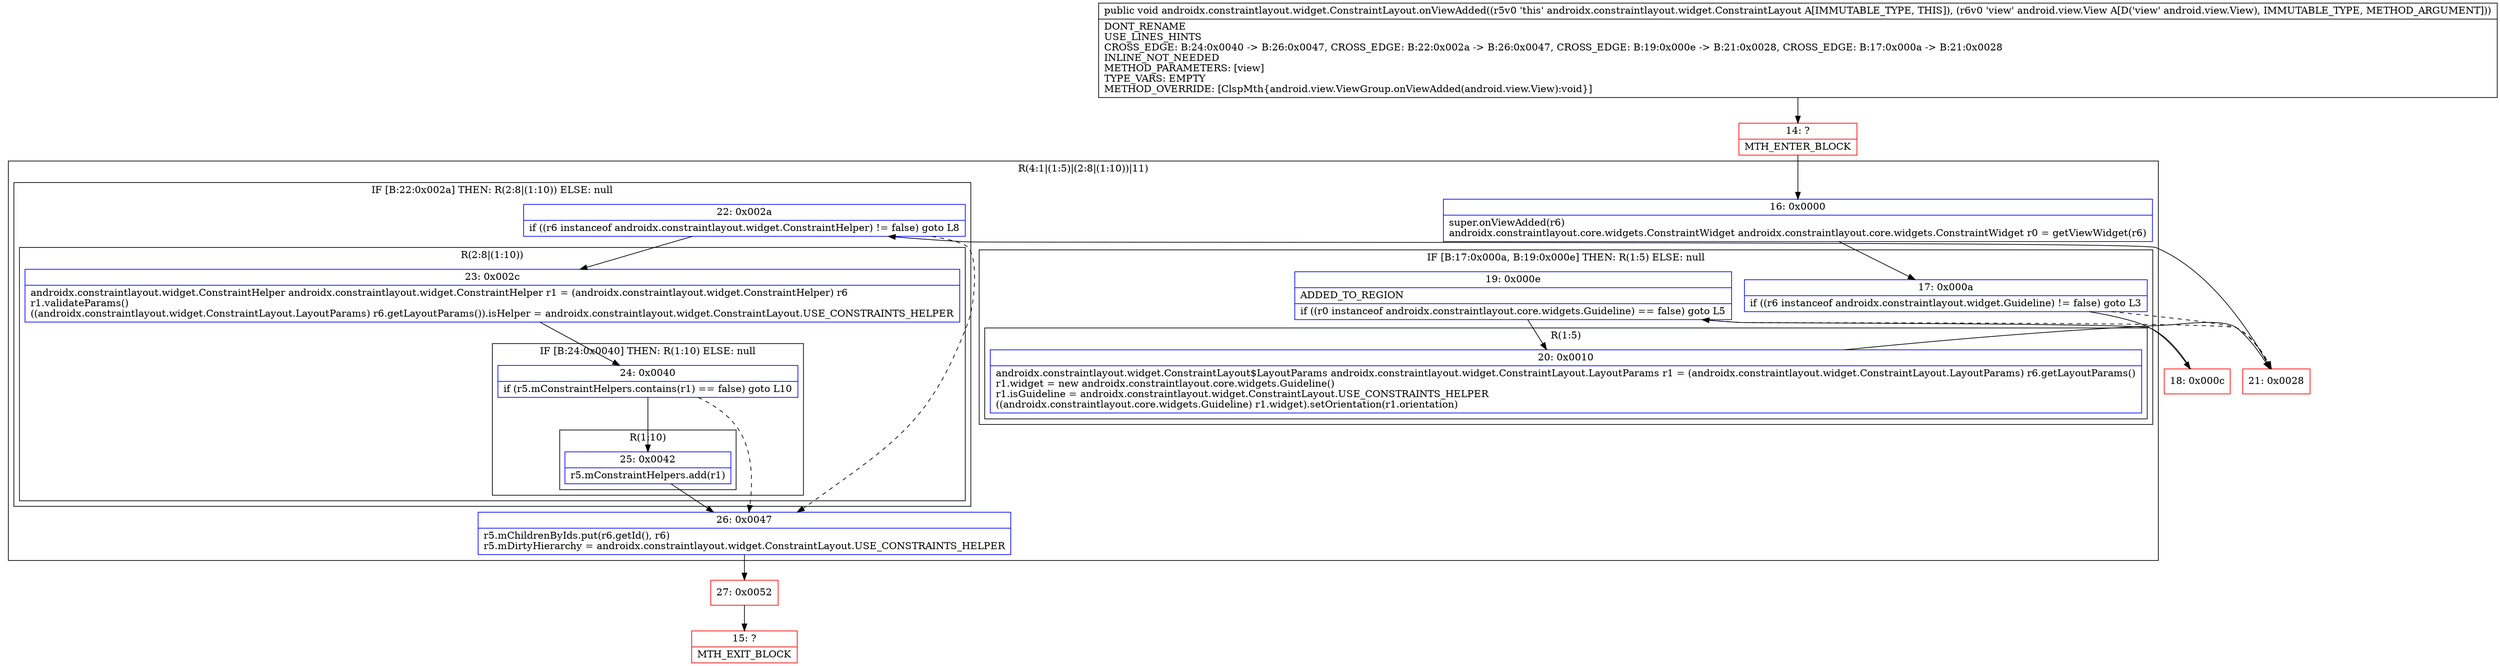 digraph "CFG forandroidx.constraintlayout.widget.ConstraintLayout.onViewAdded(Landroid\/view\/View;)V" {
subgraph cluster_Region_335276443 {
label = "R(4:1|(1:5)|(2:8|(1:10))|11)";
node [shape=record,color=blue];
Node_16 [shape=record,label="{16\:\ 0x0000|super.onViewAdded(r6)\landroidx.constraintlayout.core.widgets.ConstraintWidget androidx.constraintlayout.core.widgets.ConstraintWidget r0 = getViewWidget(r6)\l}"];
subgraph cluster_IfRegion_276964936 {
label = "IF [B:17:0x000a, B:19:0x000e] THEN: R(1:5) ELSE: null";
node [shape=record,color=blue];
Node_17 [shape=record,label="{17\:\ 0x000a|if ((r6 instanceof androidx.constraintlayout.widget.Guideline) != false) goto L3\l}"];
Node_19 [shape=record,label="{19\:\ 0x000e|ADDED_TO_REGION\l|if ((r0 instanceof androidx.constraintlayout.core.widgets.Guideline) == false) goto L5\l}"];
subgraph cluster_Region_138067770 {
label = "R(1:5)";
node [shape=record,color=blue];
Node_20 [shape=record,label="{20\:\ 0x0010|androidx.constraintlayout.widget.ConstraintLayout$LayoutParams androidx.constraintlayout.widget.ConstraintLayout.LayoutParams r1 = (androidx.constraintlayout.widget.ConstraintLayout.LayoutParams) r6.getLayoutParams()\lr1.widget = new androidx.constraintlayout.core.widgets.Guideline()\lr1.isGuideline = androidx.constraintlayout.widget.ConstraintLayout.USE_CONSTRAINTS_HELPER\l((androidx.constraintlayout.core.widgets.Guideline) r1.widget).setOrientation(r1.orientation)\l}"];
}
}
subgraph cluster_IfRegion_1810727131 {
label = "IF [B:22:0x002a] THEN: R(2:8|(1:10)) ELSE: null";
node [shape=record,color=blue];
Node_22 [shape=record,label="{22\:\ 0x002a|if ((r6 instanceof androidx.constraintlayout.widget.ConstraintHelper) != false) goto L8\l}"];
subgraph cluster_Region_1240733102 {
label = "R(2:8|(1:10))";
node [shape=record,color=blue];
Node_23 [shape=record,label="{23\:\ 0x002c|androidx.constraintlayout.widget.ConstraintHelper androidx.constraintlayout.widget.ConstraintHelper r1 = (androidx.constraintlayout.widget.ConstraintHelper) r6\lr1.validateParams()\l((androidx.constraintlayout.widget.ConstraintLayout.LayoutParams) r6.getLayoutParams()).isHelper = androidx.constraintlayout.widget.ConstraintLayout.USE_CONSTRAINTS_HELPER\l}"];
subgraph cluster_IfRegion_1173419569 {
label = "IF [B:24:0x0040] THEN: R(1:10) ELSE: null";
node [shape=record,color=blue];
Node_24 [shape=record,label="{24\:\ 0x0040|if (r5.mConstraintHelpers.contains(r1) == false) goto L10\l}"];
subgraph cluster_Region_160131109 {
label = "R(1:10)";
node [shape=record,color=blue];
Node_25 [shape=record,label="{25\:\ 0x0042|r5.mConstraintHelpers.add(r1)\l}"];
}
}
}
}
Node_26 [shape=record,label="{26\:\ 0x0047|r5.mChildrenByIds.put(r6.getId(), r6)\lr5.mDirtyHierarchy = androidx.constraintlayout.widget.ConstraintLayout.USE_CONSTRAINTS_HELPER\l}"];
}
Node_14 [shape=record,color=red,label="{14\:\ ?|MTH_ENTER_BLOCK\l}"];
Node_18 [shape=record,color=red,label="{18\:\ 0x000c}"];
Node_21 [shape=record,color=red,label="{21\:\ 0x0028}"];
Node_27 [shape=record,color=red,label="{27\:\ 0x0052}"];
Node_15 [shape=record,color=red,label="{15\:\ ?|MTH_EXIT_BLOCK\l}"];
MethodNode[shape=record,label="{public void androidx.constraintlayout.widget.ConstraintLayout.onViewAdded((r5v0 'this' androidx.constraintlayout.widget.ConstraintLayout A[IMMUTABLE_TYPE, THIS]), (r6v0 'view' android.view.View A[D('view' android.view.View), IMMUTABLE_TYPE, METHOD_ARGUMENT]))  | DONT_RENAME\lUSE_LINES_HINTS\lCROSS_EDGE: B:24:0x0040 \-\> B:26:0x0047, CROSS_EDGE: B:22:0x002a \-\> B:26:0x0047, CROSS_EDGE: B:19:0x000e \-\> B:21:0x0028, CROSS_EDGE: B:17:0x000a \-\> B:21:0x0028\lINLINE_NOT_NEEDED\lMETHOD_PARAMETERS: [view]\lTYPE_VARS: EMPTY\lMETHOD_OVERRIDE: [ClspMth\{android.view.ViewGroup.onViewAdded(android.view.View):void\}]\l}"];
MethodNode -> Node_14;Node_16 -> Node_17;
Node_17 -> Node_18;
Node_17 -> Node_21[style=dashed];
Node_19 -> Node_20;
Node_19 -> Node_21[style=dashed];
Node_20 -> Node_21;
Node_22 -> Node_23;
Node_22 -> Node_26[style=dashed];
Node_23 -> Node_24;
Node_24 -> Node_25;
Node_24 -> Node_26[style=dashed];
Node_25 -> Node_26;
Node_26 -> Node_27;
Node_14 -> Node_16;
Node_18 -> Node_19;
Node_21 -> Node_22;
Node_27 -> Node_15;
}

